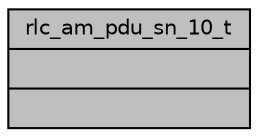 digraph "rlc_am_pdu_sn_10_t"
{
 // LATEX_PDF_SIZE
  edge [fontname="Helvetica",fontsize="10",labelfontname="Helvetica",labelfontsize="10"];
  node [fontname="Helvetica",fontsize="10",shape=record];
  Node1 [label="{rlc_am_pdu_sn_10_t\n||}",height=0.2,width=0.4,color="black", fillcolor="grey75", style="filled", fontcolor="black",tooltip="Structure helping coding and decoding the first 2 bytes of a AMD PDU or AMD PDU segment."];
}
